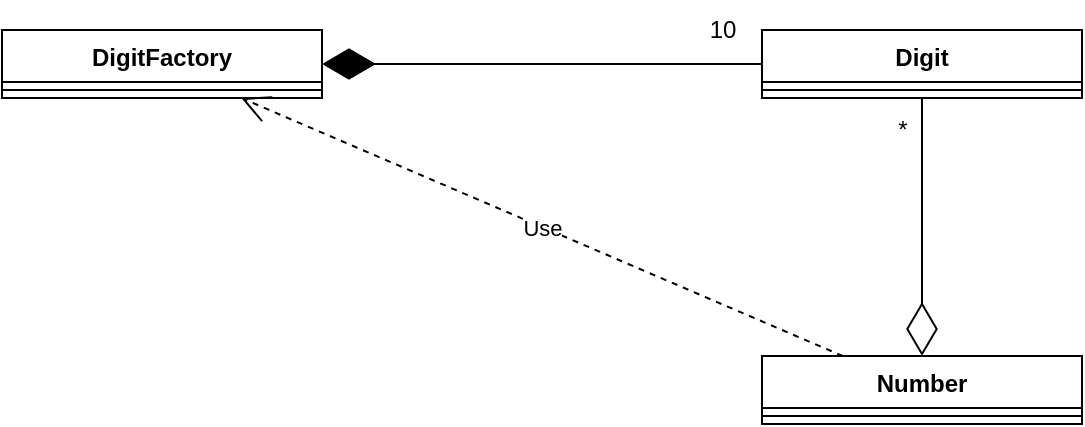<mxfile version="20.6.2" type="device"><diagram id="ST-pYznJjRtxs8jn0sQH" name="페이지-1"><mxGraphModel dx="1387" dy="852" grid="1" gridSize="10" guides="1" tooltips="1" connect="1" arrows="1" fold="1" page="1" pageScale="1" pageWidth="850" pageHeight="1100" math="0" shadow="0"><root><mxCell id="0"/><mxCell id="1" parent="0"/><mxCell id="H85tiy3jsuHXulcinans-1" value="DigitFactory" style="swimlane;fontStyle=1;align=center;verticalAlign=top;childLayout=stackLayout;horizontal=1;startSize=26;horizontalStack=0;resizeParent=1;resizeParentMax=0;resizeLast=0;collapsible=1;marginBottom=0;" vertex="1" parent="1"><mxGeometry x="100" y="370" width="160" height="34" as="geometry"/></mxCell><mxCell id="H85tiy3jsuHXulcinans-3" value="" style="line;strokeWidth=1;fillColor=none;align=left;verticalAlign=middle;spacingTop=-1;spacingLeft=3;spacingRight=3;rotatable=0;labelPosition=right;points=[];portConstraint=eastwest;strokeColor=inherit;" vertex="1" parent="H85tiy3jsuHXulcinans-1"><mxGeometry y="26" width="160" height="8" as="geometry"/></mxCell><mxCell id="H85tiy3jsuHXulcinans-5" value="Digit" style="swimlane;fontStyle=1;align=center;verticalAlign=top;childLayout=stackLayout;horizontal=1;startSize=26;horizontalStack=0;resizeParent=1;resizeParentMax=0;resizeLast=0;collapsible=1;marginBottom=0;" vertex="1" parent="1"><mxGeometry x="480" y="370" width="160" height="34" as="geometry"/></mxCell><mxCell id="H85tiy3jsuHXulcinans-6" value="" style="line;strokeWidth=1;fillColor=none;align=left;verticalAlign=middle;spacingTop=-1;spacingLeft=3;spacingRight=3;rotatable=0;labelPosition=right;points=[];portConstraint=eastwest;strokeColor=inherit;" vertex="1" parent="H85tiy3jsuHXulcinans-5"><mxGeometry y="26" width="160" height="8" as="geometry"/></mxCell><mxCell id="H85tiy3jsuHXulcinans-7" value="Number" style="swimlane;fontStyle=1;align=center;verticalAlign=top;childLayout=stackLayout;horizontal=1;startSize=26;horizontalStack=0;resizeParent=1;resizeParentMax=0;resizeLast=0;collapsible=1;marginBottom=0;" vertex="1" parent="1"><mxGeometry x="480" y="533" width="160" height="34" as="geometry"/></mxCell><mxCell id="H85tiy3jsuHXulcinans-8" value="" style="line;strokeWidth=1;fillColor=none;align=left;verticalAlign=middle;spacingTop=-1;spacingLeft=3;spacingRight=3;rotatable=0;labelPosition=right;points=[];portConstraint=eastwest;strokeColor=inherit;" vertex="1" parent="H85tiy3jsuHXulcinans-7"><mxGeometry y="26" width="160" height="8" as="geometry"/></mxCell><mxCell id="H85tiy3jsuHXulcinans-9" value="" style="endArrow=diamondThin;endFill=1;endSize=24;html=1;rounded=0;" edge="1" parent="1" source="H85tiy3jsuHXulcinans-5" target="H85tiy3jsuHXulcinans-1"><mxGeometry width="160" relative="1" as="geometry"><mxPoint x="330" y="440" as="sourcePoint"/><mxPoint x="490" y="440" as="targetPoint"/></mxGeometry></mxCell><mxCell id="H85tiy3jsuHXulcinans-10" value="" style="endArrow=diamondThin;endFill=0;endSize=24;html=1;rounded=0;" edge="1" parent="1" source="H85tiy3jsuHXulcinans-5" target="H85tiy3jsuHXulcinans-7"><mxGeometry width="160" relative="1" as="geometry"><mxPoint x="330" y="440" as="sourcePoint"/><mxPoint x="490" y="440" as="targetPoint"/></mxGeometry></mxCell><mxCell id="H85tiy3jsuHXulcinans-12" value="Use" style="endArrow=open;endSize=12;dashed=1;html=1;rounded=0;" edge="1" parent="1" source="H85tiy3jsuHXulcinans-7" target="H85tiy3jsuHXulcinans-1"><mxGeometry width="160" relative="1" as="geometry"><mxPoint x="330" y="440" as="sourcePoint"/><mxPoint x="490" y="440" as="targetPoint"/></mxGeometry></mxCell><mxCell id="H85tiy3jsuHXulcinans-13" value="10" style="text;html=1;align=center;verticalAlign=middle;resizable=0;points=[];autosize=1;strokeColor=none;fillColor=none;" vertex="1" parent="1"><mxGeometry x="440" y="355" width="40" height="30" as="geometry"/></mxCell><mxCell id="H85tiy3jsuHXulcinans-14" value="*" style="text;html=1;align=center;verticalAlign=middle;resizable=0;points=[];autosize=1;strokeColor=none;fillColor=none;" vertex="1" parent="1"><mxGeometry x="535" y="405" width="30" height="30" as="geometry"/></mxCell></root></mxGraphModel></diagram></mxfile>